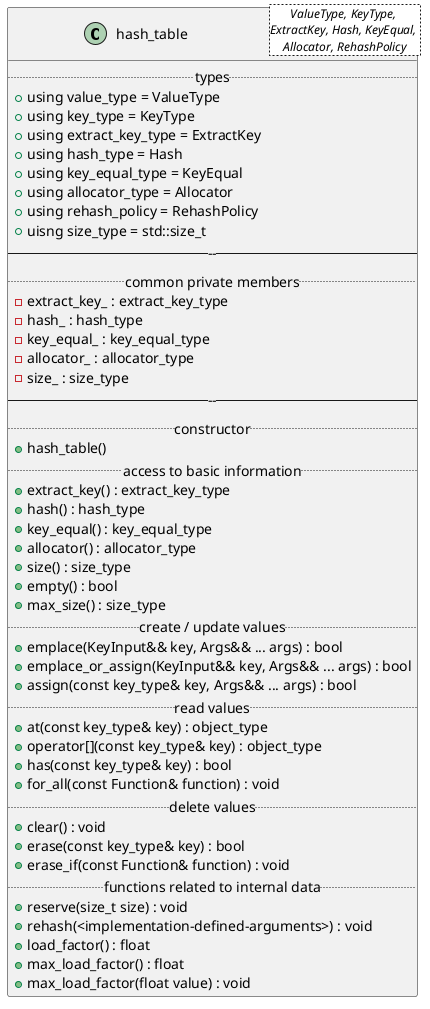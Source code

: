 @startuml FullHashTable

class hash_table<ValueType, KeyType, \nExtractKey, Hash, KeyEqual, \nAllocator, RehashPolicy> {
    .. types ..
    + using value_type = ValueType
    + using key_type = KeyType
    + using extract_key_type = ExtractKey
    + using hash_type = Hash
    + using key_equal_type = KeyEqual
    + using allocator_type = Allocator
    + using rehash_policy = RehashPolicy
    + uisng size_type = std::size_t
    ------
    .. common private members ..
    - extract_key_ : extract_key_type
    - hash_ : hash_type
    - key_equal_ : key_equal_type
    - allocator_ : allocator_type
    - size_ : size_type
    ------
    .. constructor ..
    + hash_table()
    .. access to basic information ..
    + extract_key() : extract_key_type
    + hash() : hash_type
    + key_equal() : key_equal_type
    + allocator() : allocator_type
    + size() : size_type
    + empty() : bool
    + max_size() : size_type
    .. create / update values ..
    + emplace(KeyInput&& key, Args&& ... args) : bool
    + emplace_or_assign(KeyInput&& key, Args&& ... args) : bool
    + assign(const key_type& key, Args&& ... args) : bool
    .. read values ..
    + at(const key_type& key) : object_type
    + operator[](const key_type& key) : object_type
    + has(const key_type& key) : bool
    + for_all(const Function& function) : void
    .. delete values ..
    + clear() : void
    + erase(const key_type& key) : bool
    + erase_if(const Function& function) : void
    .. functions related to internal data ..
    + reserve(size_t size) : void
    + rehash(<implementation-defined-arguments>) : void
    + load_factor() : float
    + max_load_factor() : float
    + max_load_factor(float value) : void
}

@enduml
